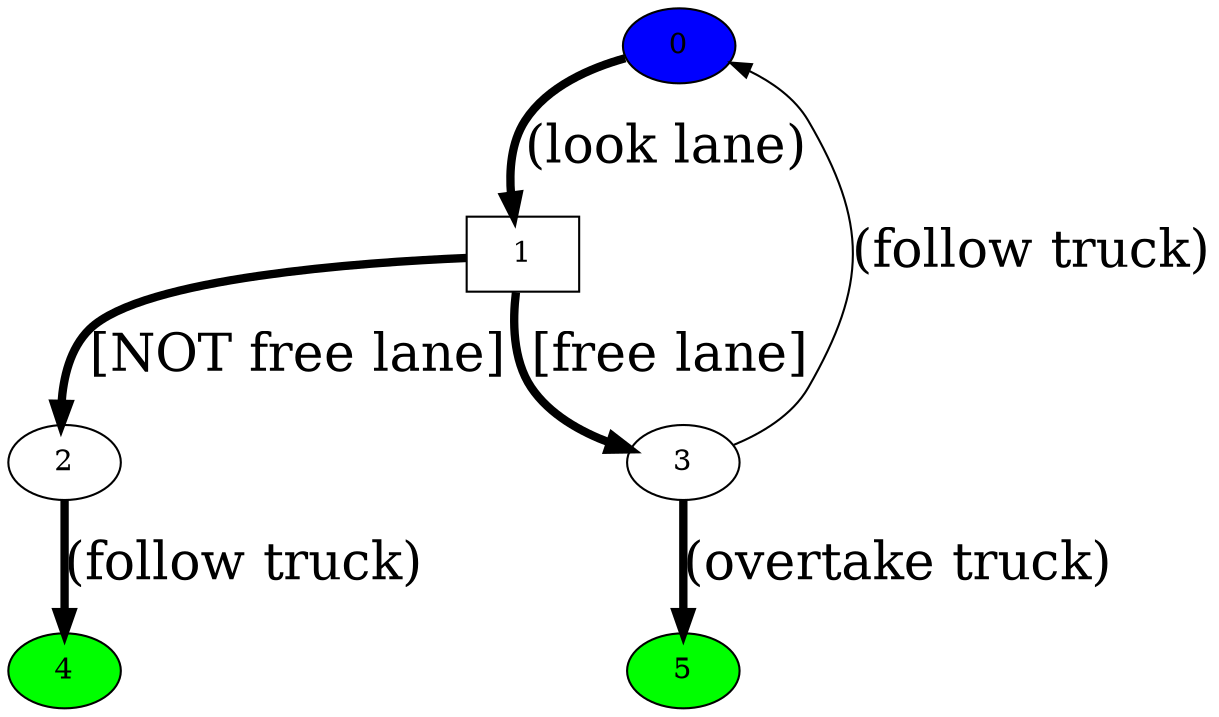 digraph g{
bgcolor="transparent"{
0 [style=filled, fillcolor=blue]
4 [style=filled, fillcolor=green]
5 [style=filled, fillcolor=green]
}
edge[fontsize = 25];
1 [ shape=box ] ;
0->1 [ label="(look lane)", penwidth=4 ];
1->2 [ label="[NOT free lane]", penwidth=4 ];
2->4 [ label="(follow truck)", penwidth=4 ];
1->3 [ label="[free lane]", penwidth=4 ];
3->5 [ label="(overtake truck)", penwidth=4 ];
3->0 [ label="(follow truck)" ];
}

